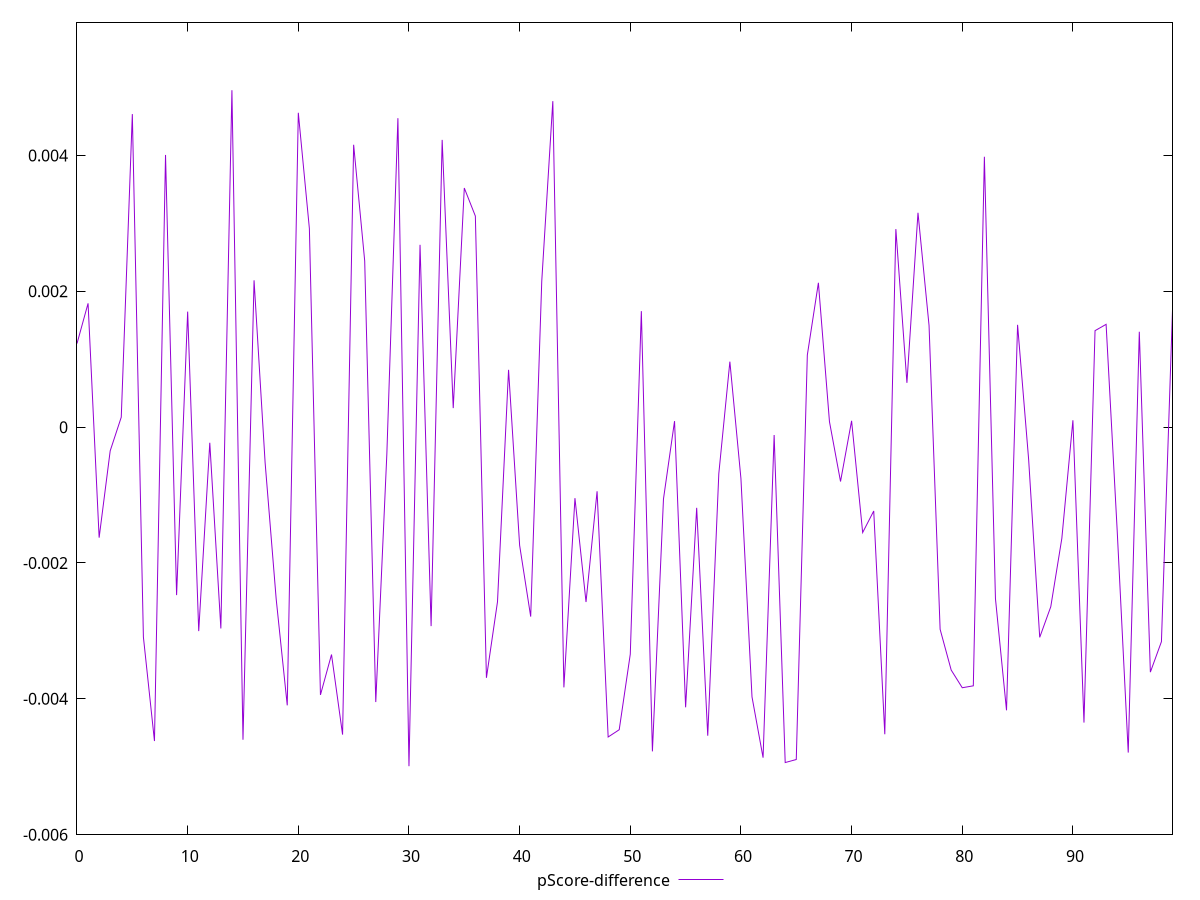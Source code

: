reset

$pScoreDifference <<EOF
0 0.0012312348241980686
1 0.001823044504209434
2 -0.001627047032357276
3 -0.00034861074999820163
4 0.00014691198362781765
5 0.004610138767184635
6 -0.0030902136512318545
7 -0.004621607714805909
8 0.004008054762850433
9 -0.002473402059154861
10 0.0017011078265156687
11 -0.0030032560129694685
12 -0.00022954523612472855
13 -0.0029643070608822986
14 0.00496129463321765
15 -0.00460223558245243
16 0.0021620746631527687
17 -0.0005224317863396499
18 -0.0025307331991063498
19 -0.004096187091893078
20 0.0046288241147119935
21 0.0029240170705270296
22 -0.003942452844104438
23 -0.003348064632224257
24 -0.004527056982291722
25 0.004157787659356038
26 0.00244637869984321
27 -0.004047420044176797
28 -0.00039829937766611145
29 0.004549463040117718
30 -0.0049924372356213165
31 0.0026844760027197045
32 -0.0029294383103647403
33 0.004229472853753469
34 0.000280670970975172
35 0.0035210931185143957
36 0.003108110812950371
37 -0.0036910015616807845
38 -0.0025709227290268144
39 0.0008442396387324802
40 -0.0017398174809117872
41 -0.0027894856208799945
42 0.002148473368477899
43 0.00480019654813818
44 -0.003831798041064094
45 -0.0010453341992719412
46 -0.0025750817111858115
47 -0.0009440554783444188
48 -0.0045621618300312194
49 -0.004454925075892846
50 -0.00334266148772977
51 0.0017081831131363634
52 -0.004774278648859653
53 -0.0010573210263727928
54 0.00008904738036469295
55 -0.004124876573187108
56 -0.0011875454046498812
57 -0.004543492596965626
58 -0.0006856599375602013
59 0.0009644975992835203
60 -0.0007570835589766345
61 -0.003971492599280424
62 -0.004866597272274675
63 -0.00011587279526592553
64 -0.0049384414849042435
65 -0.004893548050231233
66 0.0010621305246795165
67 0.0021254905436859928
68 0.0000810276685946354
69 -0.0008004819363413573
70 0.00009331899644682284
71 -0.0015518077133874764
72 -0.0012343051565055774
73 -0.004521530415259878
74 0.0029167436412262937
75 0.0006522894794689926
76 0.0031564725290299522
77 0.0014959188552668423
78 -0.002976579330040474
79 -0.003576164013368688
80 -0.0038369413341061698
81 -0.003808562799601345
82 0.003981708625615643
83 -0.002523632889023575
84 -0.004168883558910208
85 0.0015066941744762419
86 -0.00047670173306579855
87 -0.0030950917403347877
88 -0.0026438083787171385
89 -0.0016372608889643758
90 0.000101364572268281
91 -0.004350357360714652
92 0.0014208345096813346
93 0.0015140008085385848
94 -0.0015173842899049994
95 -0.004791949533645923
96 0.0014051311752819595
97 -0.0036071359978933626
98 -0.003158445577079394
99 0.0017240150825095224
EOF

set key outside below
set xrange [0:99]
set yrange [-0.0059924372356213165:0.00596129463321765]
set trange [-0.0059924372356213165:0.00596129463321765]
set terminal svg size 640, 500 enhanced background rgb 'white'
set output "report_00026_2021-02-22T21:38:55.199Z/speed-index/samples/pages/pScore-difference/values.svg"

plot $pScoreDifference title "pScore-difference" with line

reset
